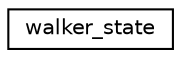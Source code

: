 digraph "Graphical Class Hierarchy"
{
 // LATEX_PDF_SIZE
  edge [fontname="Helvetica",fontsize="10",labelfontname="Helvetica",labelfontsize="10"];
  node [fontname="Helvetica",fontsize="10",shape=record];
  rankdir="LR";
  Node0 [label="walker_state",height=0.2,width=0.4,color="black", fillcolor="white", style="filled",URL="$structwalker__state.html",tooltip="Mutable state passed around walker configurations."];
}
